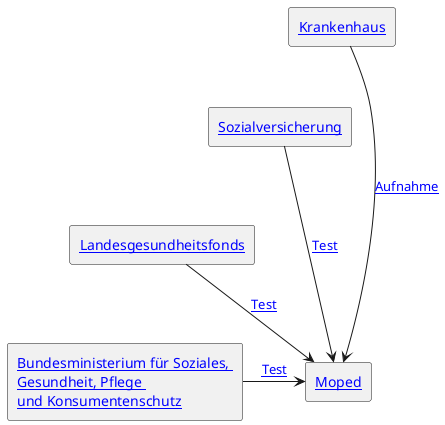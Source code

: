 @startuml actors
rectangle "[[index.html Moped]]" as Moped

rectangle "[[#actor-KH Krankenhaus]]" as KH
rectangle "[[#actor-SV Sozialversicherung]]" as SV
rectangle "[[#actor-LGF Landesgesundheitsfonds]]" as LGF
rectangle "[[#actor-BMSGPK Bundesministerium für Soziales, \nGesundheit, Pflege \nund Konsumentenschutz]]" as BMSGPK

KH -r-> Moped : "[[OperationDefinition-MOPED.Patient.Aufnehmen.html Aufnahme]]"
SV -r-> Moped : "[[test.html Test]]"
LGF -r-> Moped : "[[test.html Test]]"
BMSGPK -r-> Moped : "[[test.html Test]]"

KH -[hidden]-> SV
SV -[hidden]-> LGF
LGF -[hidden]-> BMSGPK

@enduml